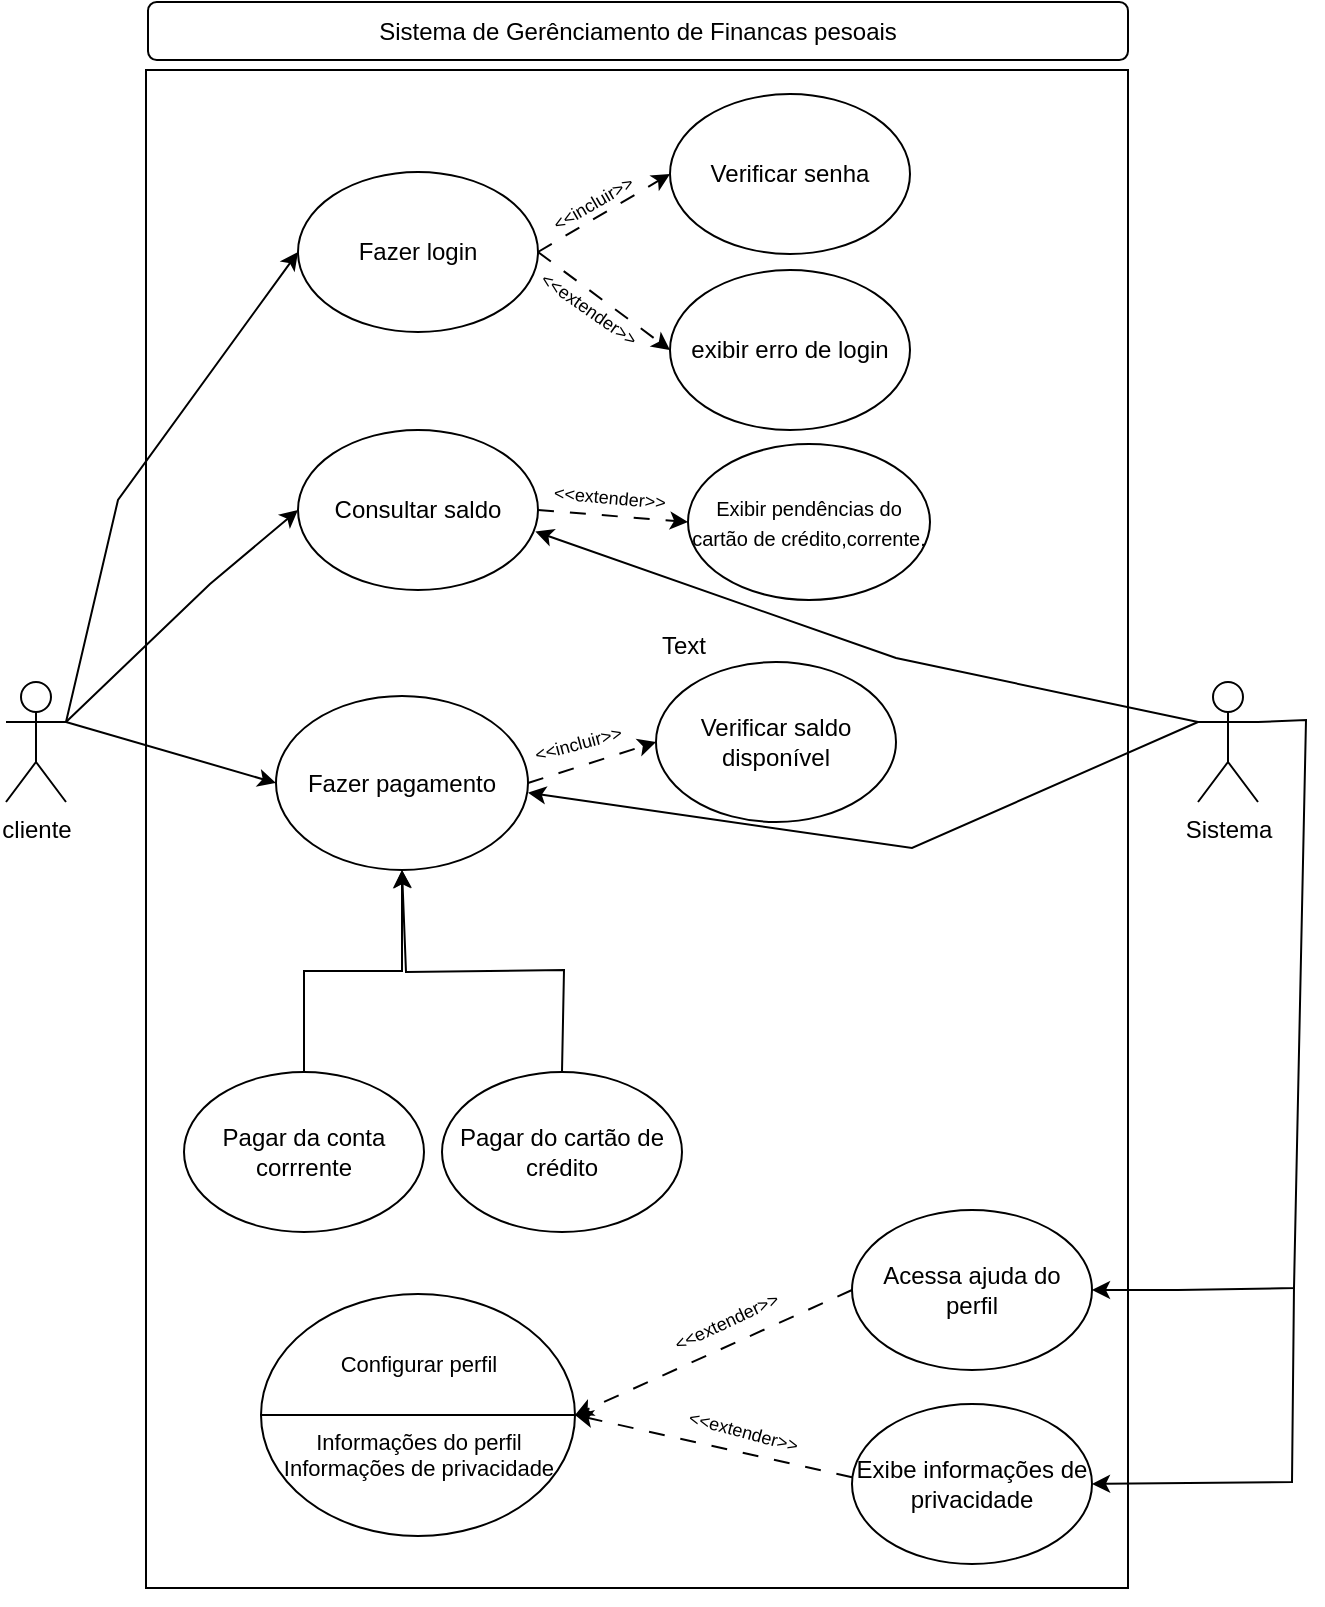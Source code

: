<mxfile version="22.0.4" type="github">
  <diagram name="Page-1" id="4mHVYZyLnhP37JVIOnOW">
    <mxGraphModel dx="4068" dy="1948" grid="0" gridSize="10" guides="1" tooltips="1" connect="1" arrows="1" fold="1" page="0" pageScale="1" pageWidth="850" pageHeight="1100" background="#ffffff" math="0" shadow="0">
      <root>
        <mxCell id="0" />
        <mxCell id="1" parent="0" />
        <mxCell id="uMvzzYSh7ymHvS__3Q5s-1" value="&lt;div&gt;cliente&lt;/div&gt;&lt;div&gt;&lt;br&gt;&lt;/div&gt;" style="shape=umlActor;verticalLabelPosition=bottom;verticalAlign=top;html=1;outlineConnect=0;" parent="1" vertex="1">
          <mxGeometry x="-1115" y="212" width="30" height="60" as="geometry" />
        </mxCell>
        <mxCell id="uMvzzYSh7ymHvS__3Q5s-3" value="" style="rounded=0;whiteSpace=wrap;html=1;gradientColor=none;" parent="1" vertex="1">
          <mxGeometry x="-1045" y="-94" width="491" height="759" as="geometry" />
        </mxCell>
        <mxCell id="uMvzzYSh7ymHvS__3Q5s-6" value="Fazer login" style="ellipse;whiteSpace=wrap;html=1;" parent="1" vertex="1">
          <mxGeometry x="-969" y="-43" width="120" height="80" as="geometry" />
        </mxCell>
        <mxCell id="uMvzzYSh7ymHvS__3Q5s-7" value="Verificar senha" style="ellipse;whiteSpace=wrap;html=1;" parent="1" vertex="1">
          <mxGeometry x="-783" y="-82" width="120" height="80" as="geometry" />
        </mxCell>
        <mxCell id="uMvzzYSh7ymHvS__3Q5s-8" value="exibir erro de login" style="ellipse;whiteSpace=wrap;html=1;" parent="1" vertex="1">
          <mxGeometry x="-783" y="6" width="120" height="80" as="geometry" />
        </mxCell>
        <mxCell id="uMvzzYSh7ymHvS__3Q5s-10" value="Verificar saldo disponível" style="ellipse;whiteSpace=wrap;html=1;" parent="1" vertex="1">
          <mxGeometry x="-790" y="202" width="120" height="80" as="geometry" />
        </mxCell>
        <mxCell id="uMvzzYSh7ymHvS__3Q5s-11" value="&lt;div style=&quot;font-size: 11px;&quot;&gt;&lt;font style=&quot;font-size: 11px;&quot;&gt;Configurar perfil&lt;/font&gt;&lt;/div&gt;&lt;div style=&quot;font-size: 11px;&quot;&gt;&lt;font style=&quot;font-size: 11px;&quot;&gt;&lt;br&gt;&lt;/font&gt;&lt;/div&gt;&lt;div style=&quot;font-size: 11px;&quot;&gt;&lt;font style=&quot;font-size: 11px;&quot;&gt;&lt;br&gt;&lt;/font&gt;&lt;/div&gt;&lt;div style=&quot;font-size: 11px;&quot;&gt;&lt;font style=&quot;font-size: 11px;&quot;&gt;Informações do perfil&lt;/font&gt;&lt;/div&gt;&lt;div style=&quot;font-size: 11px;&quot;&gt;&lt;font style=&quot;font-size: 11px;&quot;&gt;Informações de privacidade&lt;font style=&quot;font-size: 11px;&quot;&gt;&lt;br&gt;&lt;/font&gt;&lt;/font&gt;&lt;/div&gt;" style="ellipse;whiteSpace=wrap;html=1;" parent="1" vertex="1">
          <mxGeometry x="-987.5" y="518" width="157" height="121" as="geometry" />
        </mxCell>
        <mxCell id="uMvzzYSh7ymHvS__3Q5s-42" value="" style="edgeStyle=orthogonalEdgeStyle;rounded=0;orthogonalLoop=1;jettySize=auto;html=1;" parent="1" source="uMvzzYSh7ymHvS__3Q5s-12" target="uMvzzYSh7ymHvS__3Q5s-13" edge="1">
          <mxGeometry relative="1" as="geometry" />
        </mxCell>
        <mxCell id="uMvzzYSh7ymHvS__3Q5s-12" value="Pagar da conta corrrente" style="ellipse;whiteSpace=wrap;html=1;" parent="1" vertex="1">
          <mxGeometry x="-1026" y="407" width="120" height="80" as="geometry" />
        </mxCell>
        <mxCell id="uMvzzYSh7ymHvS__3Q5s-13" value="Fazer pagamento" style="ellipse;whiteSpace=wrap;html=1;" parent="1" vertex="1">
          <mxGeometry x="-980" y="219" width="126" height="87" as="geometry" />
        </mxCell>
        <mxCell id="uMvzzYSh7ymHvS__3Q5s-14" value="Consultar saldo" style="ellipse;whiteSpace=wrap;html=1;" parent="1" vertex="1">
          <mxGeometry x="-969" y="86" width="120" height="80" as="geometry" />
        </mxCell>
        <mxCell id="uMvzzYSh7ymHvS__3Q5s-20" value="" style="endArrow=classic;html=1;rounded=0;exitX=1;exitY=0.5;exitDx=0;exitDy=0;entryX=0;entryY=0.5;entryDx=0;entryDy=0;dashed=1;dashPattern=8 8;" parent="1" source="uMvzzYSh7ymHvS__3Q5s-6" target="uMvzzYSh7ymHvS__3Q5s-7" edge="1">
          <mxGeometry width="50" height="50" relative="1" as="geometry">
            <mxPoint x="-838" y="-2" as="sourcePoint" />
            <mxPoint x="-788" y="-52" as="targetPoint" />
          </mxGeometry>
        </mxCell>
        <mxCell id="uMvzzYSh7ymHvS__3Q5s-21" value="" style="endArrow=classic;html=1;rounded=0;exitX=1;exitY=0.5;exitDx=0;exitDy=0;entryX=0;entryY=0.5;entryDx=0;entryDy=0;dashed=1;dashPattern=8 8;" parent="1" source="uMvzzYSh7ymHvS__3Q5s-6" target="uMvzzYSh7ymHvS__3Q5s-8" edge="1">
          <mxGeometry width="50" height="50" relative="1" as="geometry">
            <mxPoint x="-841" y="23" as="sourcePoint" />
            <mxPoint x="-775" y="-16" as="targetPoint" />
          </mxGeometry>
        </mxCell>
        <mxCell id="uMvzzYSh7ymHvS__3Q5s-22" value="&lt;font style=&quot;font-size: 9px;&quot;&gt;&amp;lt;&amp;lt;incluir&amp;gt;&amp;gt;&lt;/font&gt;" style="text;html=1;strokeColor=none;fillColor=none;align=center;verticalAlign=middle;whiteSpace=wrap;rounded=0;rotation=-30;" parent="1" vertex="1">
          <mxGeometry x="-847" y="-35" width="50" height="13" as="geometry" />
        </mxCell>
        <mxCell id="uMvzzYSh7ymHvS__3Q5s-24" value="&lt;font style=&quot;font-size: 9px;&quot;&gt;&amp;lt;&amp;lt;extender&amp;gt;&amp;gt;&lt;/font&gt;" style="text;html=1;strokeColor=none;fillColor=none;align=center;verticalAlign=middle;whiteSpace=wrap;rounded=0;rotation=35;" parent="1" vertex="1">
          <mxGeometry x="-848" y="20" width="50" height="10" as="geometry" />
        </mxCell>
        <mxCell id="uMvzzYSh7ymHvS__3Q5s-25" value="" style="endArrow=classic;html=1;rounded=0;entryX=0;entryY=0.5;entryDx=0;entryDy=0;exitX=1;exitY=0.333;exitDx=0;exitDy=0;exitPerimeter=0;" parent="1" source="uMvzzYSh7ymHvS__3Q5s-1" target="uMvzzYSh7ymHvS__3Q5s-6" edge="1">
          <mxGeometry width="50" height="50" relative="1" as="geometry">
            <mxPoint x="-1056" y="50" as="sourcePoint" />
            <mxPoint x="-1006" as="targetPoint" />
            <Array as="points">
              <mxPoint x="-1059" y="121" />
            </Array>
          </mxGeometry>
        </mxCell>
        <mxCell id="uMvzzYSh7ymHvS__3Q5s-26" value="" style="endArrow=classic;html=1;rounded=0;entryX=0;entryY=0.5;entryDx=0;entryDy=0;exitX=1;exitY=0.333;exitDx=0;exitDy=0;exitPerimeter=0;" parent="1" source="uMvzzYSh7ymHvS__3Q5s-1" target="uMvzzYSh7ymHvS__3Q5s-14" edge="1">
          <mxGeometry width="50" height="50" relative="1" as="geometry">
            <mxPoint x="-1058" y="237" as="sourcePoint" />
            <mxPoint x="-959" y="7" as="targetPoint" />
            <Array as="points">
              <mxPoint x="-1013" y="163" />
            </Array>
          </mxGeometry>
        </mxCell>
        <mxCell id="uMvzzYSh7ymHvS__3Q5s-28" value="" style="endArrow=classic;html=1;rounded=0;entryX=0;entryY=0.5;entryDx=0;entryDy=0;exitX=1;exitY=0.333;exitDx=0;exitDy=0;exitPerimeter=0;" parent="1" source="uMvzzYSh7ymHvS__3Q5s-1" target="uMvzzYSh7ymHvS__3Q5s-13" edge="1">
          <mxGeometry width="50" height="50" relative="1" as="geometry">
            <mxPoint x="-1058" y="237" as="sourcePoint" />
            <mxPoint x="-962" y="232" as="targetPoint" />
            <Array as="points" />
          </mxGeometry>
        </mxCell>
        <mxCell id="uMvzzYSh7ymHvS__3Q5s-34" value="&lt;font style=&quot;font-size: 9px;&quot;&gt;&amp;lt;&amp;lt;incluir&amp;gt;&amp;gt;&lt;/font&gt;" style="text;html=1;strokeColor=none;fillColor=none;align=center;verticalAlign=middle;whiteSpace=wrap;rounded=0;rotation=-15;" parent="1" vertex="1">
          <mxGeometry x="-854" y="235.5" width="50" height="13" as="geometry" />
        </mxCell>
        <mxCell id="uMvzzYSh7ymHvS__3Q5s-37" value="" style="endArrow=classic;html=1;rounded=0;exitX=1;exitY=0.5;exitDx=0;exitDy=0;entryX=0;entryY=0.5;entryDx=0;entryDy=0;dashed=1;dashPattern=8 8;" parent="1" source="uMvzzYSh7ymHvS__3Q5s-13" target="uMvzzYSh7ymHvS__3Q5s-10" edge="1">
          <mxGeometry width="50" height="50" relative="1" as="geometry">
            <mxPoint x="-847" y="307" as="sourcePoint" />
            <mxPoint x="-788" y="339" as="targetPoint" />
          </mxGeometry>
        </mxCell>
        <mxCell id="uMvzzYSh7ymHvS__3Q5s-38" value="&lt;font style=&quot;font-size: 10px;&quot;&gt;Exibir pendências do cartão de crédito,corrente.&lt;font style=&quot;font-size: 10px;&quot;&gt;&lt;br&gt;&lt;/font&gt;&lt;/font&gt;" style="ellipse;whiteSpace=wrap;html=1;" parent="1" vertex="1">
          <mxGeometry x="-774" y="93" width="121" height="78" as="geometry" />
        </mxCell>
        <mxCell id="uMvzzYSh7ymHvS__3Q5s-39" value="" style="endArrow=classic;html=1;rounded=0;entryX=0;entryY=0.5;entryDx=0;entryDy=0;exitX=1;exitY=0.5;exitDx=0;exitDy=0;dashed=1;dashPattern=8 8;" parent="1" source="uMvzzYSh7ymHvS__3Q5s-14" target="uMvzzYSh7ymHvS__3Q5s-38" edge="1">
          <mxGeometry width="50" height="50" relative="1" as="geometry">
            <mxPoint x="-849" y="151" as="sourcePoint" />
            <mxPoint x="-799" y="101" as="targetPoint" />
          </mxGeometry>
        </mxCell>
        <mxCell id="uMvzzYSh7ymHvS__3Q5s-40" value="&lt;font style=&quot;font-size: 9px;&quot;&gt;&amp;lt;&amp;lt;extender&amp;gt;&amp;gt;&lt;/font&gt;" style="text;html=1;strokeColor=none;fillColor=none;align=center;verticalAlign=middle;whiteSpace=wrap;rounded=0;rotation=5;" parent="1" vertex="1">
          <mxGeometry x="-838" y="114" width="50" height="10" as="geometry" />
        </mxCell>
        <mxCell id="uMvzzYSh7ymHvS__3Q5s-41" value="Pagar do cartão de crédito" style="ellipse;whiteSpace=wrap;html=1;" parent="1" vertex="1">
          <mxGeometry x="-897" y="407" width="120" height="80" as="geometry" />
        </mxCell>
        <mxCell id="uMvzzYSh7ymHvS__3Q5s-44" value="" style="endArrow=none;html=1;rounded=0;entryX=1;entryY=0.5;entryDx=0;entryDy=0;exitX=0;exitY=0.5;exitDx=0;exitDy=0;" parent="1" source="uMvzzYSh7ymHvS__3Q5s-11" target="uMvzzYSh7ymHvS__3Q5s-11" edge="1">
          <mxGeometry width="50" height="50" relative="1" as="geometry">
            <mxPoint x="-1000" y="617.5" as="sourcePoint" />
            <mxPoint x="-950" y="567.5" as="targetPoint" />
          </mxGeometry>
        </mxCell>
        <mxCell id="uMvzzYSh7ymHvS__3Q5s-45" value="" style="endArrow=classic;html=1;rounded=0;entryX=0.5;entryY=1;entryDx=0;entryDy=0;exitX=0.5;exitY=0;exitDx=0;exitDy=0;" parent="1" source="uMvzzYSh7ymHvS__3Q5s-41" target="uMvzzYSh7ymHvS__3Q5s-13" edge="1">
          <mxGeometry width="50" height="50" relative="1" as="geometry">
            <mxPoint x="-909" y="417" as="sourcePoint" />
            <mxPoint x="-859" y="367" as="targetPoint" />
            <Array as="points">
              <mxPoint x="-836" y="356" />
              <mxPoint x="-915" y="357" />
            </Array>
          </mxGeometry>
        </mxCell>
        <mxCell id="uMvzzYSh7ymHvS__3Q5s-46" value="Acessa ajuda do perfil" style="ellipse;whiteSpace=wrap;html=1;" parent="1" vertex="1">
          <mxGeometry x="-692" y="476" width="120" height="80" as="geometry" />
        </mxCell>
        <mxCell id="uMvzzYSh7ymHvS__3Q5s-47" value="Exibe informações de privacidade" style="ellipse;whiteSpace=wrap;html=1;" parent="1" vertex="1">
          <mxGeometry x="-692" y="573" width="120" height="80" as="geometry" />
        </mxCell>
        <mxCell id="uMvzzYSh7ymHvS__3Q5s-48" value="" style="endArrow=classic;html=1;rounded=0;entryX=1;entryY=0.5;entryDx=0;entryDy=0;exitX=0;exitY=0.5;exitDx=0;exitDy=0;dashed=1;dashPattern=8 8;" parent="1" source="uMvzzYSh7ymHvS__3Q5s-46" target="uMvzzYSh7ymHvS__3Q5s-11" edge="1">
          <mxGeometry width="50" height="50" relative="1" as="geometry">
            <mxPoint x="-730.53" y="512" as="sourcePoint" />
            <mxPoint x="-735.469" y="613" as="targetPoint" />
          </mxGeometry>
        </mxCell>
        <mxCell id="uMvzzYSh7ymHvS__3Q5s-50" value="" style="endArrow=classic;html=1;rounded=0;entryX=1;entryY=0.5;entryDx=0;entryDy=0;exitX=0;exitY=0.458;exitDx=0;exitDy=0;exitPerimeter=0;dashed=1;dashPattern=8 8;" parent="1" source="uMvzzYSh7ymHvS__3Q5s-47" target="uMvzzYSh7ymHvS__3Q5s-11" edge="1">
          <mxGeometry width="50" height="50" relative="1" as="geometry">
            <mxPoint x="-689" y="563" as="sourcePoint" />
            <mxPoint x="-830" y="611" as="targetPoint" />
          </mxGeometry>
        </mxCell>
        <mxCell id="uMvzzYSh7ymHvS__3Q5s-51" style="edgeStyle=orthogonalEdgeStyle;rounded=0;orthogonalLoop=1;jettySize=auto;html=1;exitX=0.5;exitY=1;exitDx=0;exitDy=0;" parent="1" source="uMvzzYSh7ymHvS__3Q5s-3" target="uMvzzYSh7ymHvS__3Q5s-3" edge="1">
          <mxGeometry relative="1" as="geometry" />
        </mxCell>
        <mxCell id="uMvzzYSh7ymHvS__3Q5s-55" value="" style="endArrow=classic;html=1;rounded=0;entryX=0.989;entryY=0.635;entryDx=0;entryDy=0;entryPerimeter=0;exitX=0;exitY=0.333;exitDx=0;exitDy=0;exitPerimeter=0;" parent="1" source="uMvzzYSh7ymHvS__3Q5s-53" target="uMvzzYSh7ymHvS__3Q5s-14" edge="1">
          <mxGeometry width="50" height="50" relative="1" as="geometry">
            <mxPoint x="-534" y="212" as="sourcePoint" />
            <mxPoint x="-398" y="150" as="targetPoint" />
            <Array as="points">
              <mxPoint x="-670" y="200" />
            </Array>
          </mxGeometry>
        </mxCell>
        <mxCell id="uMvzzYSh7ymHvS__3Q5s-58" value="" style="endArrow=classic;html=1;rounded=0;entryX=1;entryY=0.556;entryDx=0;entryDy=0;entryPerimeter=0;exitX=0;exitY=0.333;exitDx=0;exitDy=0;exitPerimeter=0;" parent="1" source="uMvzzYSh7ymHvS__3Q5s-53" target="uMvzzYSh7ymHvS__3Q5s-13" edge="1">
          <mxGeometry width="50" height="50" relative="1" as="geometry">
            <mxPoint x="-484" y="233" as="sourcePoint" />
            <mxPoint x="-573" y="249" as="targetPoint" />
            <Array as="points">
              <mxPoint x="-662" y="295" />
            </Array>
          </mxGeometry>
        </mxCell>
        <mxCell id="uMvzzYSh7ymHvS__3Q5s-59" value="Sistema de Gerênciamento de Financas pesoais" style="rounded=1;whiteSpace=wrap;html=1;" parent="1" vertex="1">
          <mxGeometry x="-1044" y="-128" width="490" height="29" as="geometry" />
        </mxCell>
        <mxCell id="uMvzzYSh7ymHvS__3Q5s-60" value="&lt;font style=&quot;font-size: 9px;&quot;&gt;&amp;lt;&amp;lt;extender&amp;gt;&amp;gt;&lt;/font&gt;" style="text;html=1;strokeColor=none;fillColor=none;align=center;verticalAlign=middle;whiteSpace=wrap;rounded=0;rotation=-25;" parent="1" vertex="1">
          <mxGeometry x="-780" y="526" width="50" height="10" as="geometry" />
        </mxCell>
        <mxCell id="uMvzzYSh7ymHvS__3Q5s-61" value="&lt;font style=&quot;font-size: 9px;&quot;&gt;&amp;lt;&amp;lt;extender&amp;gt;&amp;gt;&lt;/font&gt;" style="text;html=1;strokeColor=none;fillColor=none;align=center;verticalAlign=middle;whiteSpace=wrap;rounded=0;rotation=15;" parent="1" vertex="1">
          <mxGeometry x="-771" y="581" width="50" height="10" as="geometry" />
        </mxCell>
        <mxCell id="uMvzzYSh7ymHvS__3Q5s-53" value="&lt;div&gt;Sistema&lt;/div&gt;&lt;div&gt;&lt;br&gt;&lt;/div&gt;" style="shape=umlActor;verticalLabelPosition=bottom;verticalAlign=top;html=1;outlineConnect=0;" parent="1" vertex="1">
          <mxGeometry x="-519" y="212" width="30" height="60" as="geometry" />
        </mxCell>
        <mxCell id="EN-Y4e7MSlpIUZhQGP21-2" value="" style="endArrow=classic;html=1;rounded=0;exitX=1;exitY=0.333;exitDx=0;exitDy=0;exitPerimeter=0;entryX=1;entryY=0.5;entryDx=0;entryDy=0;" edge="1" parent="1" source="uMvzzYSh7ymHvS__3Q5s-53" target="uMvzzYSh7ymHvS__3Q5s-46">
          <mxGeometry width="50" height="50" relative="1" as="geometry">
            <mxPoint x="-474" y="391" as="sourcePoint" />
            <mxPoint x="-512" y="491" as="targetPoint" />
            <Array as="points">
              <mxPoint x="-465" y="231" />
              <mxPoint x="-471" y="515" />
              <mxPoint x="-529" y="516" />
            </Array>
          </mxGeometry>
        </mxCell>
        <mxCell id="EN-Y4e7MSlpIUZhQGP21-3" value="" style="endArrow=classic;html=1;rounded=0;entryX=1;entryY=0.5;entryDx=0;entryDy=0;" edge="1" parent="1" target="uMvzzYSh7ymHvS__3Q5s-47">
          <mxGeometry width="50" height="50" relative="1" as="geometry">
            <mxPoint x="-471" y="514" as="sourcePoint" />
            <mxPoint x="-442" y="639" as="targetPoint" />
            <Array as="points">
              <mxPoint x="-472" y="612" />
            </Array>
          </mxGeometry>
        </mxCell>
        <mxCell id="EN-Y4e7MSlpIUZhQGP21-5" value="Text" style="text;html=1;strokeColor=none;fillColor=none;align=center;verticalAlign=middle;whiteSpace=wrap;rounded=0;" vertex="1" parent="1">
          <mxGeometry x="-806" y="179" width="60" height="30" as="geometry" />
        </mxCell>
      </root>
    </mxGraphModel>
  </diagram>
</mxfile>
